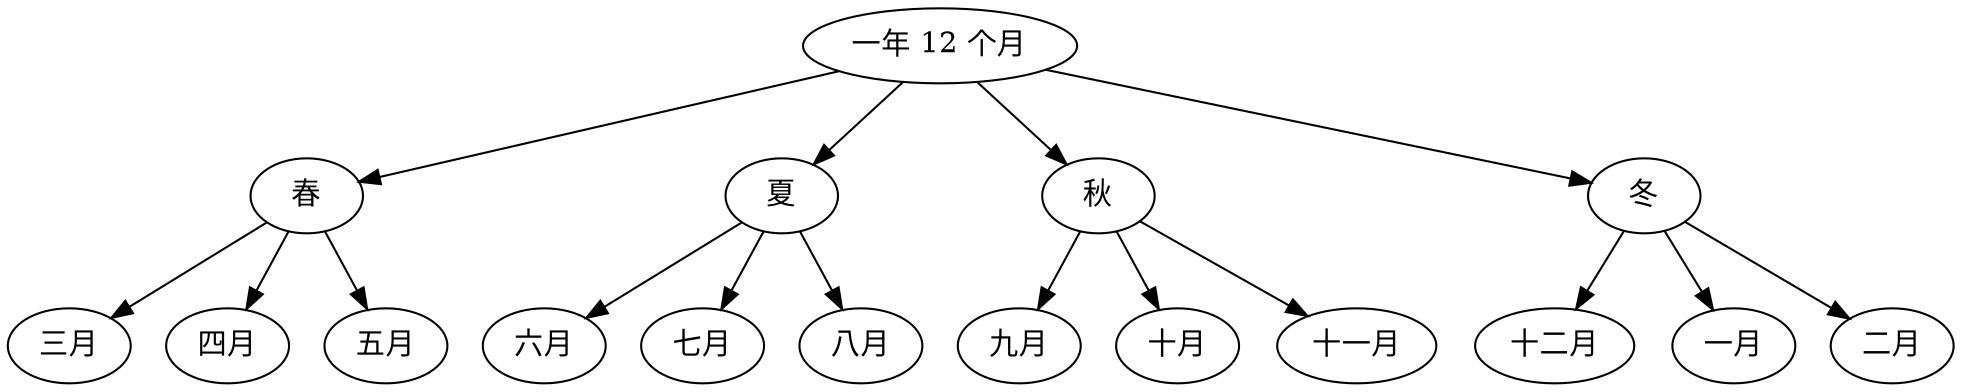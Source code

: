 
		digraph G{
"一年 12 个月"->"春";
"春"->"三月";

"春"->"四月";

"春"->"五月";

"一年 12 个月"->"夏";
"夏"->"六月";

"夏"->"七月";

"夏"->"八月";

"一年 12 个月"->"秋";
"秋"->"九月";

"秋"->"十月";

"秋"->"十一月";

"一年 12 个月"->"冬";
"冬"->"十二月";

"冬"->"一月";

"冬"->"二月";

		}
		
